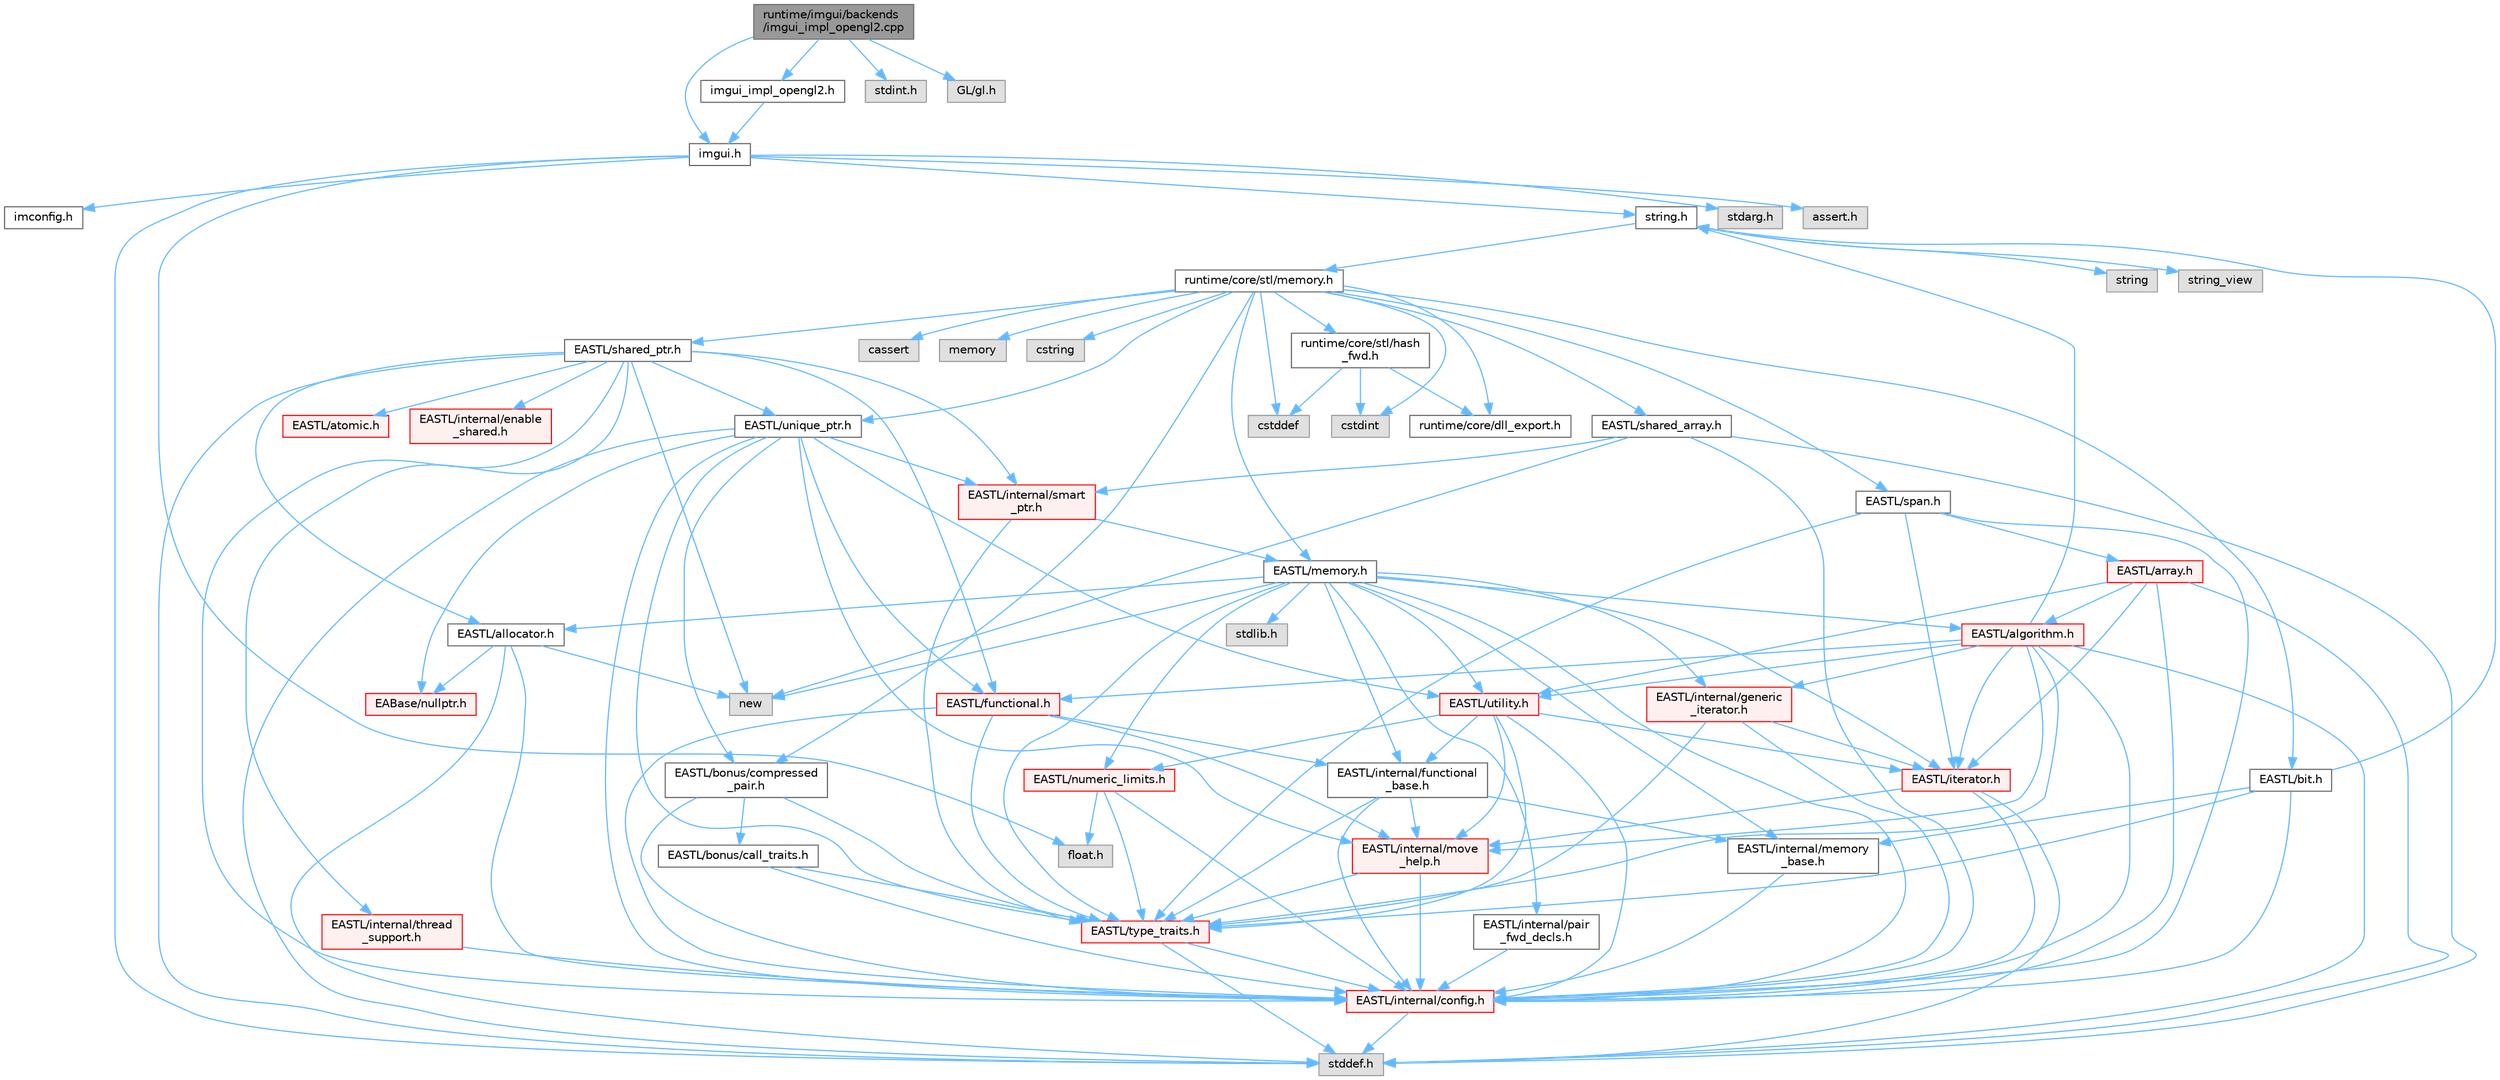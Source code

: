 digraph "runtime/imgui/backends/imgui_impl_opengl2.cpp"
{
 // LATEX_PDF_SIZE
  bgcolor="transparent";
  edge [fontname=Helvetica,fontsize=10,labelfontname=Helvetica,labelfontsize=10];
  node [fontname=Helvetica,fontsize=10,shape=box,height=0.2,width=0.4];
  Node1 [id="Node000001",label="runtime/imgui/backends\l/imgui_impl_opengl2.cpp",height=0.2,width=0.4,color="gray40", fillcolor="grey60", style="filled", fontcolor="black",tooltip=" "];
  Node1 -> Node2 [id="edge132_Node000001_Node000002",color="steelblue1",style="solid",tooltip=" "];
  Node2 [id="Node000002",label="imgui.h",height=0.2,width=0.4,color="grey40", fillcolor="white", style="filled",URL="$imgui_8h.html",tooltip=" "];
  Node2 -> Node3 [id="edge133_Node000002_Node000003",color="steelblue1",style="solid",tooltip=" "];
  Node3 [id="Node000003",label="imconfig.h",height=0.2,width=0.4,color="grey40", fillcolor="white", style="filled",URL="$imconfig_8h.html",tooltip=" "];
  Node2 -> Node4 [id="edge134_Node000002_Node000004",color="steelblue1",style="solid",tooltip=" "];
  Node4 [id="Node000004",label="float.h",height=0.2,width=0.4,color="grey60", fillcolor="#E0E0E0", style="filled",tooltip=" "];
  Node2 -> Node5 [id="edge135_Node000002_Node000005",color="steelblue1",style="solid",tooltip=" "];
  Node5 [id="Node000005",label="stdarg.h",height=0.2,width=0.4,color="grey60", fillcolor="#E0E0E0", style="filled",tooltip=" "];
  Node2 -> Node6 [id="edge136_Node000002_Node000006",color="steelblue1",style="solid",tooltip=" "];
  Node6 [id="Node000006",label="stddef.h",height=0.2,width=0.4,color="grey60", fillcolor="#E0E0E0", style="filled",tooltip=" "];
  Node2 -> Node7 [id="edge137_Node000002_Node000007",color="steelblue1",style="solid",tooltip=" "];
  Node7 [id="Node000007",label="string.h",height=0.2,width=0.4,color="grey40", fillcolor="white", style="filled",URL="$string_8h.html",tooltip=" "];
  Node7 -> Node8 [id="edge138_Node000007_Node000008",color="steelblue1",style="solid",tooltip=" "];
  Node8 [id="Node000008",label="string",height=0.2,width=0.4,color="grey60", fillcolor="#E0E0E0", style="filled",tooltip=" "];
  Node7 -> Node9 [id="edge139_Node000007_Node000009",color="steelblue1",style="solid",tooltip=" "];
  Node9 [id="Node000009",label="string_view",height=0.2,width=0.4,color="grey60", fillcolor="#E0E0E0", style="filled",tooltip=" "];
  Node7 -> Node10 [id="edge140_Node000007_Node000010",color="steelblue1",style="solid",tooltip=" "];
  Node10 [id="Node000010",label="runtime/core/stl/memory.h",height=0.2,width=0.4,color="grey40", fillcolor="white", style="filled",URL="$core_2stl_2memory_8h.html",tooltip=" "];
  Node10 -> Node11 [id="edge141_Node000010_Node000011",color="steelblue1",style="solid",tooltip=" "];
  Node11 [id="Node000011",label="cstddef",height=0.2,width=0.4,color="grey60", fillcolor="#E0E0E0", style="filled",tooltip=" "];
  Node10 -> Node12 [id="edge142_Node000010_Node000012",color="steelblue1",style="solid",tooltip=" "];
  Node12 [id="Node000012",label="cstdint",height=0.2,width=0.4,color="grey60", fillcolor="#E0E0E0", style="filled",tooltip=" "];
  Node10 -> Node13 [id="edge143_Node000010_Node000013",color="steelblue1",style="solid",tooltip=" "];
  Node13 [id="Node000013",label="cassert",height=0.2,width=0.4,color="grey60", fillcolor="#E0E0E0", style="filled",tooltip=" "];
  Node10 -> Node14 [id="edge144_Node000010_Node000014",color="steelblue1",style="solid",tooltip=" "];
  Node14 [id="Node000014",label="memory",height=0.2,width=0.4,color="grey60", fillcolor="#E0E0E0", style="filled",tooltip=" "];
  Node10 -> Node15 [id="edge145_Node000010_Node000015",color="steelblue1",style="solid",tooltip=" "];
  Node15 [id="Node000015",label="cstring",height=0.2,width=0.4,color="grey60", fillcolor="#E0E0E0", style="filled",tooltip=" "];
  Node10 -> Node16 [id="edge146_Node000010_Node000016",color="steelblue1",style="solid",tooltip=" "];
  Node16 [id="Node000016",label="EASTL/bit.h",height=0.2,width=0.4,color="grey40", fillcolor="white", style="filled",URL="$bit_8h.html",tooltip=" "];
  Node16 -> Node17 [id="edge147_Node000016_Node000017",color="steelblue1",style="solid",tooltip=" "];
  Node17 [id="Node000017",label="EASTL/internal/config.h",height=0.2,width=0.4,color="red", fillcolor="#FFF0F0", style="filled",URL="$config_8h.html",tooltip=" "];
  Node17 -> Node6 [id="edge148_Node000017_Node000006",color="steelblue1",style="solid",tooltip=" "];
  Node16 -> Node25 [id="edge149_Node000016_Node000025",color="steelblue1",style="solid",tooltip=" "];
  Node25 [id="Node000025",label="EASTL/internal/memory\l_base.h",height=0.2,width=0.4,color="grey40", fillcolor="white", style="filled",URL="$memory__base_8h.html",tooltip=" "];
  Node25 -> Node17 [id="edge150_Node000025_Node000017",color="steelblue1",style="solid",tooltip=" "];
  Node16 -> Node26 [id="edge151_Node000016_Node000026",color="steelblue1",style="solid",tooltip=" "];
  Node26 [id="Node000026",label="EASTL/type_traits.h",height=0.2,width=0.4,color="red", fillcolor="#FFF0F0", style="filled",URL="$_e_a_s_t_l_2include_2_e_a_s_t_l_2type__traits_8h.html",tooltip=" "];
  Node26 -> Node17 [id="edge152_Node000026_Node000017",color="steelblue1",style="solid",tooltip=" "];
  Node26 -> Node6 [id="edge153_Node000026_Node000006",color="steelblue1",style="solid",tooltip=" "];
  Node16 -> Node7 [id="edge154_Node000016_Node000007",color="steelblue1",style="solid",tooltip=" "];
  Node10 -> Node36 [id="edge155_Node000010_Node000036",color="steelblue1",style="solid",tooltip=" "];
  Node36 [id="Node000036",label="EASTL/memory.h",height=0.2,width=0.4,color="grey40", fillcolor="white", style="filled",URL="$_e_a_s_t_l_2include_2_e_a_s_t_l_2memory_8h.html",tooltip=" "];
  Node36 -> Node17 [id="edge156_Node000036_Node000017",color="steelblue1",style="solid",tooltip=" "];
  Node36 -> Node25 [id="edge157_Node000036_Node000025",color="steelblue1",style="solid",tooltip=" "];
  Node36 -> Node37 [id="edge158_Node000036_Node000037",color="steelblue1",style="solid",tooltip=" "];
  Node37 [id="Node000037",label="EASTL/internal/generic\l_iterator.h",height=0.2,width=0.4,color="red", fillcolor="#FFF0F0", style="filled",URL="$generic__iterator_8h.html",tooltip=" "];
  Node37 -> Node17 [id="edge159_Node000037_Node000017",color="steelblue1",style="solid",tooltip=" "];
  Node37 -> Node38 [id="edge160_Node000037_Node000038",color="steelblue1",style="solid",tooltip=" "];
  Node38 [id="Node000038",label="EASTL/iterator.h",height=0.2,width=0.4,color="red", fillcolor="#FFF0F0", style="filled",URL="$_e_a_s_t_l_2include_2_e_a_s_t_l_2iterator_8h.html",tooltip=" "];
  Node38 -> Node17 [id="edge161_Node000038_Node000017",color="steelblue1",style="solid",tooltip=" "];
  Node38 -> Node39 [id="edge162_Node000038_Node000039",color="steelblue1",style="solid",tooltip=" "];
  Node39 [id="Node000039",label="EASTL/internal/move\l_help.h",height=0.2,width=0.4,color="red", fillcolor="#FFF0F0", style="filled",URL="$move__help_8h.html",tooltip=" "];
  Node39 -> Node17 [id="edge163_Node000039_Node000017",color="steelblue1",style="solid",tooltip=" "];
  Node39 -> Node26 [id="edge164_Node000039_Node000026",color="steelblue1",style="solid",tooltip=" "];
  Node38 -> Node6 [id="edge165_Node000038_Node000006",color="steelblue1",style="solid",tooltip=" "];
  Node37 -> Node26 [id="edge166_Node000037_Node000026",color="steelblue1",style="solid",tooltip=" "];
  Node36 -> Node41 [id="edge167_Node000036_Node000041",color="steelblue1",style="solid",tooltip=" "];
  Node41 [id="Node000041",label="EASTL/internal/pair\l_fwd_decls.h",height=0.2,width=0.4,color="grey40", fillcolor="white", style="filled",URL="$pair__fwd__decls_8h.html",tooltip=" "];
  Node41 -> Node17 [id="edge168_Node000041_Node000017",color="steelblue1",style="solid",tooltip=" "];
  Node36 -> Node42 [id="edge169_Node000036_Node000042",color="steelblue1",style="solid",tooltip=" "];
  Node42 [id="Node000042",label="EASTL/internal/functional\l_base.h",height=0.2,width=0.4,color="grey40", fillcolor="white", style="filled",URL="$functional__base_8h.html",tooltip=" "];
  Node42 -> Node17 [id="edge170_Node000042_Node000017",color="steelblue1",style="solid",tooltip=" "];
  Node42 -> Node25 [id="edge171_Node000042_Node000025",color="steelblue1",style="solid",tooltip=" "];
  Node42 -> Node39 [id="edge172_Node000042_Node000039",color="steelblue1",style="solid",tooltip=" "];
  Node42 -> Node26 [id="edge173_Node000042_Node000026",color="steelblue1",style="solid",tooltip=" "];
  Node36 -> Node43 [id="edge174_Node000036_Node000043",color="steelblue1",style="solid",tooltip=" "];
  Node43 [id="Node000043",label="EASTL/algorithm.h",height=0.2,width=0.4,color="red", fillcolor="#FFF0F0", style="filled",URL="$_e_a_s_t_l_2include_2_e_a_s_t_l_2algorithm_8h.html",tooltip=" "];
  Node43 -> Node17 [id="edge175_Node000043_Node000017",color="steelblue1",style="solid",tooltip=" "];
  Node43 -> Node26 [id="edge176_Node000043_Node000026",color="steelblue1",style="solid",tooltip=" "];
  Node43 -> Node39 [id="edge177_Node000043_Node000039",color="steelblue1",style="solid",tooltip=" "];
  Node43 -> Node38 [id="edge178_Node000043_Node000038",color="steelblue1",style="solid",tooltip=" "];
  Node43 -> Node46 [id="edge179_Node000043_Node000046",color="steelblue1",style="solid",tooltip=" "];
  Node46 [id="Node000046",label="EASTL/functional.h",height=0.2,width=0.4,color="red", fillcolor="#FFF0F0", style="filled",URL="$_e_a_s_t_l_2include_2_e_a_s_t_l_2functional_8h.html",tooltip=" "];
  Node46 -> Node17 [id="edge180_Node000046_Node000017",color="steelblue1",style="solid",tooltip=" "];
  Node46 -> Node39 [id="edge181_Node000046_Node000039",color="steelblue1",style="solid",tooltip=" "];
  Node46 -> Node26 [id="edge182_Node000046_Node000026",color="steelblue1",style="solid",tooltip=" "];
  Node46 -> Node42 [id="edge183_Node000046_Node000042",color="steelblue1",style="solid",tooltip=" "];
  Node43 -> Node53 [id="edge184_Node000043_Node000053",color="steelblue1",style="solid",tooltip=" "];
  Node53 [id="Node000053",label="EASTL/utility.h",height=0.2,width=0.4,color="red", fillcolor="#FFF0F0", style="filled",URL="$_e_a_s_t_l_2include_2_e_a_s_t_l_2utility_8h.html",tooltip=" "];
  Node53 -> Node17 [id="edge185_Node000053_Node000017",color="steelblue1",style="solid",tooltip=" "];
  Node53 -> Node26 [id="edge186_Node000053_Node000026",color="steelblue1",style="solid",tooltip=" "];
  Node53 -> Node38 [id="edge187_Node000053_Node000038",color="steelblue1",style="solid",tooltip=" "];
  Node53 -> Node54 [id="edge188_Node000053_Node000054",color="steelblue1",style="solid",tooltip=" "];
  Node54 [id="Node000054",label="EASTL/numeric_limits.h",height=0.2,width=0.4,color="red", fillcolor="#FFF0F0", style="filled",URL="$numeric__limits_8h.html",tooltip=" "];
  Node54 -> Node17 [id="edge189_Node000054_Node000017",color="steelblue1",style="solid",tooltip=" "];
  Node54 -> Node26 [id="edge190_Node000054_Node000026",color="steelblue1",style="solid",tooltip=" "];
  Node54 -> Node4 [id="edge191_Node000054_Node000004",color="steelblue1",style="solid",tooltip=" "];
  Node53 -> Node42 [id="edge192_Node000053_Node000042",color="steelblue1",style="solid",tooltip=" "];
  Node53 -> Node39 [id="edge193_Node000053_Node000039",color="steelblue1",style="solid",tooltip=" "];
  Node43 -> Node37 [id="edge194_Node000043_Node000037",color="steelblue1",style="solid",tooltip=" "];
  Node43 -> Node6 [id="edge195_Node000043_Node000006",color="steelblue1",style="solid",tooltip=" "];
  Node43 -> Node7 [id="edge196_Node000043_Node000007",color="steelblue1",style="solid",tooltip=" "];
  Node36 -> Node26 [id="edge197_Node000036_Node000026",color="steelblue1",style="solid",tooltip=" "];
  Node36 -> Node50 [id="edge198_Node000036_Node000050",color="steelblue1",style="solid",tooltip=" "];
  Node50 [id="Node000050",label="EASTL/allocator.h",height=0.2,width=0.4,color="grey40", fillcolor="white", style="filled",URL="$allocator_8h.html",tooltip=" "];
  Node50 -> Node17 [id="edge199_Node000050_Node000017",color="steelblue1",style="solid",tooltip=" "];
  Node50 -> Node28 [id="edge200_Node000050_Node000028",color="steelblue1",style="solid",tooltip=" "];
  Node28 [id="Node000028",label="EABase/nullptr.h",height=0.2,width=0.4,color="red", fillcolor="#FFF0F0", style="filled",URL="$nullptr_8h.html",tooltip=" "];
  Node50 -> Node6 [id="edge201_Node000050_Node000006",color="steelblue1",style="solid",tooltip=" "];
  Node50 -> Node51 [id="edge202_Node000050_Node000051",color="steelblue1",style="solid",tooltip=" "];
  Node51 [id="Node000051",label="new",height=0.2,width=0.4,color="grey60", fillcolor="#E0E0E0", style="filled",tooltip=" "];
  Node36 -> Node38 [id="edge203_Node000036_Node000038",color="steelblue1",style="solid",tooltip=" "];
  Node36 -> Node53 [id="edge204_Node000036_Node000053",color="steelblue1",style="solid",tooltip=" "];
  Node36 -> Node54 [id="edge205_Node000036_Node000054",color="steelblue1",style="solid",tooltip=" "];
  Node36 -> Node62 [id="edge206_Node000036_Node000062",color="steelblue1",style="solid",tooltip=" "];
  Node62 [id="Node000062",label="stdlib.h",height=0.2,width=0.4,color="grey60", fillcolor="#E0E0E0", style="filled",tooltip=" "];
  Node36 -> Node51 [id="edge207_Node000036_Node000051",color="steelblue1",style="solid",tooltip=" "];
  Node10 -> Node63 [id="edge208_Node000010_Node000063",color="steelblue1",style="solid",tooltip=" "];
  Node63 [id="Node000063",label="EASTL/shared_array.h",height=0.2,width=0.4,color="grey40", fillcolor="white", style="filled",URL="$shared__array_8h.html",tooltip=" "];
  Node63 -> Node17 [id="edge209_Node000063_Node000017",color="steelblue1",style="solid",tooltip=" "];
  Node63 -> Node64 [id="edge210_Node000063_Node000064",color="steelblue1",style="solid",tooltip=" "];
  Node64 [id="Node000064",label="EASTL/internal/smart\l_ptr.h",height=0.2,width=0.4,color="red", fillcolor="#FFF0F0", style="filled",URL="$smart__ptr_8h.html",tooltip=" "];
  Node64 -> Node36 [id="edge211_Node000064_Node000036",color="steelblue1",style="solid",tooltip=" "];
  Node64 -> Node26 [id="edge212_Node000064_Node000026",color="steelblue1",style="solid",tooltip=" "];
  Node63 -> Node51 [id="edge213_Node000063_Node000051",color="steelblue1",style="solid",tooltip=" "];
  Node63 -> Node6 [id="edge214_Node000063_Node000006",color="steelblue1",style="solid",tooltip=" "];
  Node10 -> Node66 [id="edge215_Node000010_Node000066",color="steelblue1",style="solid",tooltip=" "];
  Node66 [id="Node000066",label="EASTL/unique_ptr.h",height=0.2,width=0.4,color="grey40", fillcolor="white", style="filled",URL="$unique__ptr_8h.html",tooltip=" "];
  Node66 -> Node28 [id="edge216_Node000066_Node000028",color="steelblue1",style="solid",tooltip=" "];
  Node66 -> Node67 [id="edge217_Node000066_Node000067",color="steelblue1",style="solid",tooltip=" "];
  Node67 [id="Node000067",label="EASTL/bonus/compressed\l_pair.h",height=0.2,width=0.4,color="grey40", fillcolor="white", style="filled",URL="$compressed__pair_8h.html",tooltip=" "];
  Node67 -> Node17 [id="edge218_Node000067_Node000017",color="steelblue1",style="solid",tooltip=" "];
  Node67 -> Node26 [id="edge219_Node000067_Node000026",color="steelblue1",style="solid",tooltip=" "];
  Node67 -> Node68 [id="edge220_Node000067_Node000068",color="steelblue1",style="solid",tooltip=" "];
  Node68 [id="Node000068",label="EASTL/bonus/call_traits.h",height=0.2,width=0.4,color="grey40", fillcolor="white", style="filled",URL="$call__traits_8h.html",tooltip=" "];
  Node68 -> Node17 [id="edge221_Node000068_Node000017",color="steelblue1",style="solid",tooltip=" "];
  Node68 -> Node26 [id="edge222_Node000068_Node000026",color="steelblue1",style="solid",tooltip=" "];
  Node66 -> Node46 [id="edge223_Node000066_Node000046",color="steelblue1",style="solid",tooltip=" "];
  Node66 -> Node17 [id="edge224_Node000066_Node000017",color="steelblue1",style="solid",tooltip=" "];
  Node66 -> Node39 [id="edge225_Node000066_Node000039",color="steelblue1",style="solid",tooltip=" "];
  Node66 -> Node64 [id="edge226_Node000066_Node000064",color="steelblue1",style="solid",tooltip=" "];
  Node66 -> Node26 [id="edge227_Node000066_Node000026",color="steelblue1",style="solid",tooltip=" "];
  Node66 -> Node53 [id="edge228_Node000066_Node000053",color="steelblue1",style="solid",tooltip=" "];
  Node66 -> Node6 [id="edge229_Node000066_Node000006",color="steelblue1",style="solid",tooltip=" "];
  Node10 -> Node69 [id="edge230_Node000010_Node000069",color="steelblue1",style="solid",tooltip=" "];
  Node69 [id="Node000069",label="EASTL/shared_ptr.h",height=0.2,width=0.4,color="grey40", fillcolor="white", style="filled",URL="$shared__ptr_8h.html",tooltip=" "];
  Node69 -> Node17 [id="edge231_Node000069_Node000017",color="steelblue1",style="solid",tooltip=" "];
  Node69 -> Node64 [id="edge232_Node000069_Node000064",color="steelblue1",style="solid",tooltip=" "];
  Node69 -> Node70 [id="edge233_Node000069_Node000070",color="steelblue1",style="solid",tooltip=" "];
  Node70 [id="Node000070",label="EASTL/internal/thread\l_support.h",height=0.2,width=0.4,color="red", fillcolor="#FFF0F0", style="filled",URL="$thread__support_8h.html",tooltip=" "];
  Node70 -> Node17 [id="edge234_Node000070_Node000017",color="steelblue1",style="solid",tooltip=" "];
  Node69 -> Node66 [id="edge235_Node000069_Node000066",color="steelblue1",style="solid",tooltip=" "];
  Node69 -> Node46 [id="edge236_Node000069_Node000046",color="steelblue1",style="solid",tooltip=" "];
  Node69 -> Node50 [id="edge237_Node000069_Node000050",color="steelblue1",style="solid",tooltip=" "];
  Node69 -> Node71 [id="edge238_Node000069_Node000071",color="steelblue1",style="solid",tooltip=" "];
  Node71 [id="Node000071",label="EASTL/atomic.h",height=0.2,width=0.4,color="red", fillcolor="#FFF0F0", style="filled",URL="$_e_a_s_t_l_2include_2_e_a_s_t_l_2atomic_8h.html",tooltip=" "];
  Node69 -> Node51 [id="edge239_Node000069_Node000051",color="steelblue1",style="solid",tooltip=" "];
  Node69 -> Node6 [id="edge240_Node000069_Node000006",color="steelblue1",style="solid",tooltip=" "];
  Node69 -> Node148 [id="edge241_Node000069_Node000148",color="steelblue1",style="solid",tooltip=" "];
  Node148 [id="Node000148",label="EASTL/internal/enable\l_shared.h",height=0.2,width=0.4,color="red", fillcolor="#FFF0F0", style="filled",URL="$enable__shared_8h.html",tooltip=" "];
  Node10 -> Node149 [id="edge242_Node000010_Node000149",color="steelblue1",style="solid",tooltip=" "];
  Node149 [id="Node000149",label="EASTL/span.h",height=0.2,width=0.4,color="grey40", fillcolor="white", style="filled",URL="$span_8h.html",tooltip=" "];
  Node149 -> Node17 [id="edge243_Node000149_Node000017",color="steelblue1",style="solid",tooltip=" "];
  Node149 -> Node26 [id="edge244_Node000149_Node000026",color="steelblue1",style="solid",tooltip=" "];
  Node149 -> Node38 [id="edge245_Node000149_Node000038",color="steelblue1",style="solid",tooltip=" "];
  Node149 -> Node150 [id="edge246_Node000149_Node000150",color="steelblue1",style="solid",tooltip=" "];
  Node150 [id="Node000150",label="EASTL/array.h",height=0.2,width=0.4,color="red", fillcolor="#FFF0F0", style="filled",URL="$array_8h.html",tooltip=" "];
  Node150 -> Node17 [id="edge247_Node000150_Node000017",color="steelblue1",style="solid",tooltip=" "];
  Node150 -> Node38 [id="edge248_Node000150_Node000038",color="steelblue1",style="solid",tooltip=" "];
  Node150 -> Node43 [id="edge249_Node000150_Node000043",color="steelblue1",style="solid",tooltip=" "];
  Node150 -> Node53 [id="edge250_Node000150_Node000053",color="steelblue1",style="solid",tooltip=" "];
  Node150 -> Node6 [id="edge251_Node000150_Node000006",color="steelblue1",style="solid",tooltip=" "];
  Node10 -> Node67 [id="edge252_Node000010_Node000067",color="steelblue1",style="solid",tooltip=" "];
  Node10 -> Node152 [id="edge253_Node000010_Node000152",color="steelblue1",style="solid",tooltip=" "];
  Node152 [id="Node000152",label="runtime/core/dll_export.h",height=0.2,width=0.4,color="grey40", fillcolor="white", style="filled",URL="$dll__export_8h.html",tooltip=" "];
  Node10 -> Node153 [id="edge254_Node000010_Node000153",color="steelblue1",style="solid",tooltip=" "];
  Node153 [id="Node000153",label="runtime/core/stl/hash\l_fwd.h",height=0.2,width=0.4,color="grey40", fillcolor="white", style="filled",URL="$hash__fwd_8h.html",tooltip=" "];
  Node153 -> Node11 [id="edge255_Node000153_Node000011",color="steelblue1",style="solid",tooltip=" "];
  Node153 -> Node12 [id="edge256_Node000153_Node000012",color="steelblue1",style="solid",tooltip=" "];
  Node153 -> Node152 [id="edge257_Node000153_Node000152",color="steelblue1",style="solid",tooltip=" "];
  Node2 -> Node154 [id="edge258_Node000002_Node000154",color="steelblue1",style="solid",tooltip=" "];
  Node154 [id="Node000154",label="assert.h",height=0.2,width=0.4,color="grey60", fillcolor="#E0E0E0", style="filled",tooltip=" "];
  Node1 -> Node155 [id="edge259_Node000001_Node000155",color="steelblue1",style="solid",tooltip=" "];
  Node155 [id="Node000155",label="imgui_impl_opengl2.h",height=0.2,width=0.4,color="grey40", fillcolor="white", style="filled",URL="$imgui__impl__opengl2_8h.html",tooltip=" "];
  Node155 -> Node2 [id="edge260_Node000155_Node000002",color="steelblue1",style="solid",tooltip=" "];
  Node1 -> Node156 [id="edge261_Node000001_Node000156",color="steelblue1",style="solid",tooltip=" "];
  Node156 [id="Node000156",label="stdint.h",height=0.2,width=0.4,color="grey60", fillcolor="#E0E0E0", style="filled",tooltip=" "];
  Node1 -> Node157 [id="edge262_Node000001_Node000157",color="steelblue1",style="solid",tooltip=" "];
  Node157 [id="Node000157",label="GL/gl.h",height=0.2,width=0.4,color="grey60", fillcolor="#E0E0E0", style="filled",tooltip=" "];
}
